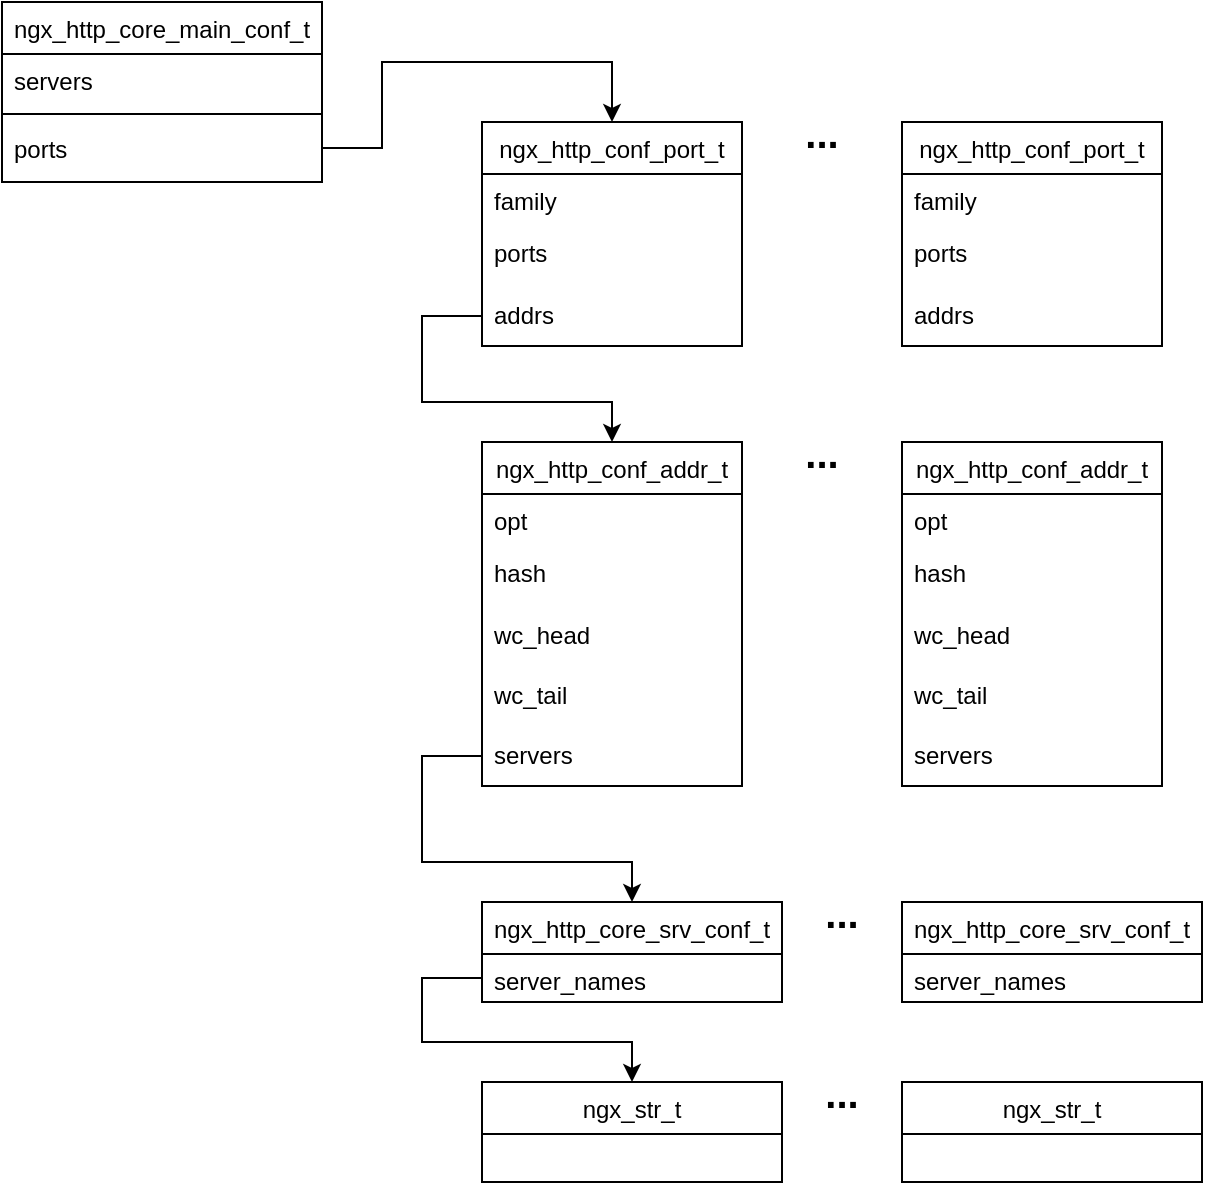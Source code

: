 <mxfile version="22.0.4" type="github" pages="3">
  <diagram id="C5RBs43oDa-KdzZeNtuy" name="Page-1">
    <mxGraphModel dx="1254" dy="692" grid="1" gridSize="10" guides="1" tooltips="1" connect="1" arrows="1" fold="1" page="1" pageScale="1" pageWidth="827" pageHeight="1169" math="0" shadow="0">
      <root>
        <mxCell id="WIyWlLk6GJQsqaUBKTNV-0" />
        <mxCell id="WIyWlLk6GJQsqaUBKTNV-1" parent="WIyWlLk6GJQsqaUBKTNV-0" />
        <mxCell id="zkfFHV4jXpPFQw0GAbJ--0" value="ngx_http_core_srv_conf_t" style="swimlane;fontStyle=0;align=center;verticalAlign=top;childLayout=stackLayout;horizontal=1;startSize=26;horizontalStack=0;resizeParent=1;resizeLast=0;collapsible=1;marginBottom=0;rounded=0;shadow=0;strokeWidth=1;" parent="WIyWlLk6GJQsqaUBKTNV-1" vertex="1">
          <mxGeometry x="320" y="480" width="150" height="50" as="geometry">
            <mxRectangle x="230" y="140" width="160" height="26" as="alternateBounds" />
          </mxGeometry>
        </mxCell>
        <mxCell id="zkfFHV4jXpPFQw0GAbJ--1" value="server_names" style="text;align=left;verticalAlign=top;spacingLeft=4;spacingRight=4;overflow=hidden;rotatable=0;points=[[0,0.5],[1,0.5]];portConstraint=eastwest;" parent="zkfFHV4jXpPFQw0GAbJ--0" vertex="1">
          <mxGeometry y="26" width="150" height="24" as="geometry" />
        </mxCell>
        <mxCell id="zkfFHV4jXpPFQw0GAbJ--17" value="ngx_http_core_main_conf_t" style="swimlane;fontStyle=0;align=center;verticalAlign=top;childLayout=stackLayout;horizontal=1;startSize=26;horizontalStack=0;resizeParent=1;resizeLast=0;collapsible=1;marginBottom=0;rounded=0;shadow=0;strokeWidth=1;" parent="WIyWlLk6GJQsqaUBKTNV-1" vertex="1">
          <mxGeometry x="80" y="30" width="160" height="90" as="geometry">
            <mxRectangle x="550" y="140" width="160" height="26" as="alternateBounds" />
          </mxGeometry>
        </mxCell>
        <mxCell id="zkfFHV4jXpPFQw0GAbJ--18" value="servers" style="text;align=left;verticalAlign=top;spacingLeft=4;spacingRight=4;overflow=hidden;rotatable=0;points=[[0,0.5],[1,0.5]];portConstraint=eastwest;" parent="zkfFHV4jXpPFQw0GAbJ--17" vertex="1">
          <mxGeometry y="26" width="160" height="26" as="geometry" />
        </mxCell>
        <mxCell id="zkfFHV4jXpPFQw0GAbJ--23" value="" style="line;html=1;strokeWidth=1;align=left;verticalAlign=middle;spacingTop=-1;spacingLeft=3;spacingRight=3;rotatable=0;labelPosition=right;points=[];portConstraint=eastwest;" parent="zkfFHV4jXpPFQw0GAbJ--17" vertex="1">
          <mxGeometry y="52" width="160" height="8" as="geometry" />
        </mxCell>
        <mxCell id="zkfFHV4jXpPFQw0GAbJ--19" value="ports" style="text;align=left;verticalAlign=top;spacingLeft=4;spacingRight=4;overflow=hidden;rotatable=0;points=[[0,0.5],[1,0.5]];portConstraint=eastwest;rounded=0;shadow=0;html=0;" parent="zkfFHV4jXpPFQw0GAbJ--17" vertex="1">
          <mxGeometry y="60" width="160" height="26" as="geometry" />
        </mxCell>
        <mxCell id="Z3vMYPKbmkTiJjoHQSl4-8" value="ngx_http_conf_port_t" style="swimlane;fontStyle=0;align=center;verticalAlign=top;childLayout=stackLayout;horizontal=1;startSize=26;horizontalStack=0;resizeParent=1;resizeLast=0;collapsible=1;marginBottom=0;rounded=0;shadow=0;strokeWidth=1;" vertex="1" parent="WIyWlLk6GJQsqaUBKTNV-1">
          <mxGeometry x="320" y="90" width="130" height="112" as="geometry">
            <mxRectangle x="320" y="90" width="160" height="26" as="alternateBounds" />
          </mxGeometry>
        </mxCell>
        <mxCell id="Z3vMYPKbmkTiJjoHQSl4-9" value="family" style="text;align=left;verticalAlign=top;spacingLeft=4;spacingRight=4;overflow=hidden;rotatable=0;points=[[0,0.5],[1,0.5]];portConstraint=eastwest;" vertex="1" parent="Z3vMYPKbmkTiJjoHQSl4-8">
          <mxGeometry y="26" width="130" height="26" as="geometry" />
        </mxCell>
        <mxCell id="Z3vMYPKbmkTiJjoHQSl4-11" value="ports" style="text;align=left;verticalAlign=top;spacingLeft=4;spacingRight=4;overflow=hidden;rotatable=0;points=[[0,0.5],[1,0.5]];portConstraint=eastwest;rounded=0;shadow=0;html=0;" vertex="1" parent="Z3vMYPKbmkTiJjoHQSl4-8">
          <mxGeometry y="52" width="130" height="30" as="geometry" />
        </mxCell>
        <mxCell id="Z3vMYPKbmkTiJjoHQSl4-12" value="addrs" style="text;strokeColor=none;fillColor=none;align=left;verticalAlign=middle;spacingLeft=4;spacingRight=4;overflow=hidden;points=[[0,0.5],[1,0.5]];portConstraint=eastwest;rotatable=0;whiteSpace=wrap;html=1;" vertex="1" parent="Z3vMYPKbmkTiJjoHQSl4-8">
          <mxGeometry y="82" width="130" height="30" as="geometry" />
        </mxCell>
        <mxCell id="Z3vMYPKbmkTiJjoHQSl4-14" value="ngx_http_conf_addr_t" style="swimlane;fontStyle=0;align=center;verticalAlign=top;childLayout=stackLayout;horizontal=1;startSize=26;horizontalStack=0;resizeParent=1;resizeLast=0;collapsible=1;marginBottom=0;rounded=0;shadow=0;strokeWidth=1;" vertex="1" parent="WIyWlLk6GJQsqaUBKTNV-1">
          <mxGeometry x="320" y="250" width="130" height="172" as="geometry">
            <mxRectangle x="550" y="140" width="160" height="26" as="alternateBounds" />
          </mxGeometry>
        </mxCell>
        <mxCell id="Z3vMYPKbmkTiJjoHQSl4-15" value="opt" style="text;align=left;verticalAlign=top;spacingLeft=4;spacingRight=4;overflow=hidden;rotatable=0;points=[[0,0.5],[1,0.5]];portConstraint=eastwest;" vertex="1" parent="Z3vMYPKbmkTiJjoHQSl4-14">
          <mxGeometry y="26" width="130" height="26" as="geometry" />
        </mxCell>
        <mxCell id="Z3vMYPKbmkTiJjoHQSl4-16" value="hash" style="text;align=left;verticalAlign=top;spacingLeft=4;spacingRight=4;overflow=hidden;rotatable=0;points=[[0,0.5],[1,0.5]];portConstraint=eastwest;rounded=0;shadow=0;html=0;" vertex="1" parent="Z3vMYPKbmkTiJjoHQSl4-14">
          <mxGeometry y="52" width="130" height="30" as="geometry" />
        </mxCell>
        <mxCell id="Z3vMYPKbmkTiJjoHQSl4-17" value="wc_head" style="text;strokeColor=none;fillColor=none;align=left;verticalAlign=middle;spacingLeft=4;spacingRight=4;overflow=hidden;points=[[0,0.5],[1,0.5]];portConstraint=eastwest;rotatable=0;whiteSpace=wrap;html=1;" vertex="1" parent="Z3vMYPKbmkTiJjoHQSl4-14">
          <mxGeometry y="82" width="130" height="30" as="geometry" />
        </mxCell>
        <mxCell id="Z3vMYPKbmkTiJjoHQSl4-19" value="wc_tail" style="text;strokeColor=none;fillColor=none;align=left;verticalAlign=middle;spacingLeft=4;spacingRight=4;overflow=hidden;points=[[0,0.5],[1,0.5]];portConstraint=eastwest;rotatable=0;whiteSpace=wrap;html=1;" vertex="1" parent="Z3vMYPKbmkTiJjoHQSl4-14">
          <mxGeometry y="112" width="130" height="30" as="geometry" />
        </mxCell>
        <mxCell id="Z3vMYPKbmkTiJjoHQSl4-18" value="servers" style="text;strokeColor=none;fillColor=none;align=left;verticalAlign=middle;spacingLeft=4;spacingRight=4;overflow=hidden;points=[[0,0.5],[1,0.5]];portConstraint=eastwest;rotatable=0;whiteSpace=wrap;html=1;" vertex="1" parent="Z3vMYPKbmkTiJjoHQSl4-14">
          <mxGeometry y="142" width="130" height="30" as="geometry" />
        </mxCell>
        <mxCell id="cS5sX1_EjtA18y3qUe5o-2" value="ngx_http_conf_port_t" style="swimlane;fontStyle=0;align=center;verticalAlign=top;childLayout=stackLayout;horizontal=1;startSize=26;horizontalStack=0;resizeParent=1;resizeLast=0;collapsible=1;marginBottom=0;rounded=0;shadow=0;strokeWidth=1;" vertex="1" parent="WIyWlLk6GJQsqaUBKTNV-1">
          <mxGeometry x="530" y="90" width="130" height="112" as="geometry">
            <mxRectangle x="550" y="140" width="160" height="26" as="alternateBounds" />
          </mxGeometry>
        </mxCell>
        <mxCell id="cS5sX1_EjtA18y3qUe5o-3" value="family" style="text;align=left;verticalAlign=top;spacingLeft=4;spacingRight=4;overflow=hidden;rotatable=0;points=[[0,0.5],[1,0.5]];portConstraint=eastwest;" vertex="1" parent="cS5sX1_EjtA18y3qUe5o-2">
          <mxGeometry y="26" width="130" height="26" as="geometry" />
        </mxCell>
        <mxCell id="cS5sX1_EjtA18y3qUe5o-4" value="ports" style="text;align=left;verticalAlign=top;spacingLeft=4;spacingRight=4;overflow=hidden;rotatable=0;points=[[0,0.5],[1,0.5]];portConstraint=eastwest;rounded=0;shadow=0;html=0;" vertex="1" parent="cS5sX1_EjtA18y3qUe5o-2">
          <mxGeometry y="52" width="130" height="30" as="geometry" />
        </mxCell>
        <mxCell id="cS5sX1_EjtA18y3qUe5o-5" value="addrs" style="text;strokeColor=none;fillColor=none;align=left;verticalAlign=middle;spacingLeft=4;spacingRight=4;overflow=hidden;points=[[0,0.5],[1,0.5]];portConstraint=eastwest;rotatable=0;whiteSpace=wrap;html=1;" vertex="1" parent="cS5sX1_EjtA18y3qUe5o-2">
          <mxGeometry y="82" width="130" height="30" as="geometry" />
        </mxCell>
        <mxCell id="cS5sX1_EjtA18y3qUe5o-6" value="&lt;font style=&quot;font-size: 20px;&quot;&gt;&lt;b&gt;...&lt;/b&gt;&lt;/font&gt;" style="text;html=1;strokeColor=none;fillColor=none;align=center;verticalAlign=middle;whiteSpace=wrap;rounded=0;" vertex="1" parent="WIyWlLk6GJQsqaUBKTNV-1">
          <mxGeometry x="460" y="80" width="60" height="30" as="geometry" />
        </mxCell>
        <mxCell id="cS5sX1_EjtA18y3qUe5o-7" value="" style="endArrow=classic;html=1;rounded=0;exitX=1;exitY=0.5;exitDx=0;exitDy=0;entryX=0.5;entryY=0;entryDx=0;entryDy=0;" edge="1" parent="WIyWlLk6GJQsqaUBKTNV-1" source="zkfFHV4jXpPFQw0GAbJ--19" target="Z3vMYPKbmkTiJjoHQSl4-8">
          <mxGeometry width="50" height="50" relative="1" as="geometry">
            <mxPoint x="400" y="350" as="sourcePoint" />
            <mxPoint x="450" y="300" as="targetPoint" />
            <Array as="points">
              <mxPoint x="270" y="103" />
              <mxPoint x="270" y="60" />
              <mxPoint x="385" y="60" />
            </Array>
          </mxGeometry>
        </mxCell>
        <mxCell id="cS5sX1_EjtA18y3qUe5o-8" value="" style="endArrow=classic;html=1;rounded=0;exitX=0;exitY=0.5;exitDx=0;exitDy=0;entryX=0.5;entryY=0;entryDx=0;entryDy=0;" edge="1" parent="WIyWlLk6GJQsqaUBKTNV-1" source="Z3vMYPKbmkTiJjoHQSl4-12" target="Z3vMYPKbmkTiJjoHQSl4-14">
          <mxGeometry width="50" height="50" relative="1" as="geometry">
            <mxPoint x="240" y="280" as="sourcePoint" />
            <mxPoint x="290" y="230" as="targetPoint" />
            <Array as="points">
              <mxPoint x="290" y="187" />
              <mxPoint x="290" y="230" />
              <mxPoint x="385" y="230" />
            </Array>
          </mxGeometry>
        </mxCell>
        <mxCell id="cS5sX1_EjtA18y3qUe5o-9" value="ngx_http_conf_addr_t" style="swimlane;fontStyle=0;align=center;verticalAlign=top;childLayout=stackLayout;horizontal=1;startSize=26;horizontalStack=0;resizeParent=1;resizeLast=0;collapsible=1;marginBottom=0;rounded=0;shadow=0;strokeWidth=1;" vertex="1" parent="WIyWlLk6GJQsqaUBKTNV-1">
          <mxGeometry x="530" y="250" width="130" height="172" as="geometry">
            <mxRectangle x="550" y="140" width="160" height="26" as="alternateBounds" />
          </mxGeometry>
        </mxCell>
        <mxCell id="cS5sX1_EjtA18y3qUe5o-10" value="opt" style="text;align=left;verticalAlign=top;spacingLeft=4;spacingRight=4;overflow=hidden;rotatable=0;points=[[0,0.5],[1,0.5]];portConstraint=eastwest;" vertex="1" parent="cS5sX1_EjtA18y3qUe5o-9">
          <mxGeometry y="26" width="130" height="26" as="geometry" />
        </mxCell>
        <mxCell id="cS5sX1_EjtA18y3qUe5o-11" value="hash" style="text;align=left;verticalAlign=top;spacingLeft=4;spacingRight=4;overflow=hidden;rotatable=0;points=[[0,0.5],[1,0.5]];portConstraint=eastwest;rounded=0;shadow=0;html=0;" vertex="1" parent="cS5sX1_EjtA18y3qUe5o-9">
          <mxGeometry y="52" width="130" height="30" as="geometry" />
        </mxCell>
        <mxCell id="cS5sX1_EjtA18y3qUe5o-12" value="wc_head" style="text;strokeColor=none;fillColor=none;align=left;verticalAlign=middle;spacingLeft=4;spacingRight=4;overflow=hidden;points=[[0,0.5],[1,0.5]];portConstraint=eastwest;rotatable=0;whiteSpace=wrap;html=1;" vertex="1" parent="cS5sX1_EjtA18y3qUe5o-9">
          <mxGeometry y="82" width="130" height="30" as="geometry" />
        </mxCell>
        <mxCell id="cS5sX1_EjtA18y3qUe5o-13" value="wc_tail" style="text;strokeColor=none;fillColor=none;align=left;verticalAlign=middle;spacingLeft=4;spacingRight=4;overflow=hidden;points=[[0,0.5],[1,0.5]];portConstraint=eastwest;rotatable=0;whiteSpace=wrap;html=1;" vertex="1" parent="cS5sX1_EjtA18y3qUe5o-9">
          <mxGeometry y="112" width="130" height="30" as="geometry" />
        </mxCell>
        <mxCell id="cS5sX1_EjtA18y3qUe5o-15" value="servers" style="text;strokeColor=none;fillColor=none;align=left;verticalAlign=middle;spacingLeft=4;spacingRight=4;overflow=hidden;points=[[0,0.5],[1,0.5]];portConstraint=eastwest;rotatable=0;whiteSpace=wrap;html=1;" vertex="1" parent="cS5sX1_EjtA18y3qUe5o-9">
          <mxGeometry y="142" width="130" height="30" as="geometry" />
        </mxCell>
        <mxCell id="cS5sX1_EjtA18y3qUe5o-16" value="&lt;font style=&quot;font-size: 20px;&quot;&gt;&lt;b&gt;...&lt;/b&gt;&lt;/font&gt;" style="text;html=1;strokeColor=none;fillColor=none;align=center;verticalAlign=middle;whiteSpace=wrap;rounded=0;" vertex="1" parent="WIyWlLk6GJQsqaUBKTNV-1">
          <mxGeometry x="460" y="240" width="60" height="30" as="geometry" />
        </mxCell>
        <mxCell id="cS5sX1_EjtA18y3qUe5o-24" value="ngx_http_core_srv_conf_t" style="swimlane;fontStyle=0;align=center;verticalAlign=top;childLayout=stackLayout;horizontal=1;startSize=26;horizontalStack=0;resizeParent=1;resizeLast=0;collapsible=1;marginBottom=0;rounded=0;shadow=0;strokeWidth=1;" vertex="1" parent="WIyWlLk6GJQsqaUBKTNV-1">
          <mxGeometry x="530" y="480" width="150" height="50" as="geometry">
            <mxRectangle x="230" y="140" width="160" height="26" as="alternateBounds" />
          </mxGeometry>
        </mxCell>
        <mxCell id="cS5sX1_EjtA18y3qUe5o-25" value="server_names" style="text;align=left;verticalAlign=top;spacingLeft=4;spacingRight=4;overflow=hidden;rotatable=0;points=[[0,0.5],[1,0.5]];portConstraint=eastwest;" vertex="1" parent="cS5sX1_EjtA18y3qUe5o-24">
          <mxGeometry y="26" width="150" height="24" as="geometry" />
        </mxCell>
        <mxCell id="cS5sX1_EjtA18y3qUe5o-26" value="" style="endArrow=classic;html=1;rounded=0;exitX=0;exitY=0.5;exitDx=0;exitDy=0;entryX=0.5;entryY=0;entryDx=0;entryDy=0;" edge="1" parent="WIyWlLk6GJQsqaUBKTNV-1" source="Z3vMYPKbmkTiJjoHQSl4-18" target="zkfFHV4jXpPFQw0GAbJ--0">
          <mxGeometry width="50" height="50" relative="1" as="geometry">
            <mxPoint x="220" y="520" as="sourcePoint" />
            <mxPoint x="270" y="470" as="targetPoint" />
            <Array as="points">
              <mxPoint x="290" y="407" />
              <mxPoint x="290" y="460" />
              <mxPoint x="395" y="460" />
            </Array>
          </mxGeometry>
        </mxCell>
        <mxCell id="cS5sX1_EjtA18y3qUe5o-27" value="&lt;font style=&quot;font-size: 20px;&quot;&gt;&lt;b&gt;...&lt;/b&gt;&lt;/font&gt;" style="text;html=1;strokeColor=none;fillColor=none;align=center;verticalAlign=middle;whiteSpace=wrap;rounded=0;" vertex="1" parent="WIyWlLk6GJQsqaUBKTNV-1">
          <mxGeometry x="470" y="470" width="60" height="30" as="geometry" />
        </mxCell>
        <mxCell id="cS5sX1_EjtA18y3qUe5o-30" value="ngx_str_t" style="swimlane;fontStyle=0;align=center;verticalAlign=top;childLayout=stackLayout;horizontal=1;startSize=26;horizontalStack=0;resizeParent=1;resizeLast=0;collapsible=1;marginBottom=0;rounded=0;shadow=0;strokeWidth=1;" vertex="1" parent="WIyWlLk6GJQsqaUBKTNV-1">
          <mxGeometry x="320" y="570" width="150" height="50" as="geometry">
            <mxRectangle x="230" y="140" width="160" height="26" as="alternateBounds" />
          </mxGeometry>
        </mxCell>
        <mxCell id="cS5sX1_EjtA18y3qUe5o-33" value="ngx_str_t" style="swimlane;fontStyle=0;align=center;verticalAlign=top;childLayout=stackLayout;horizontal=1;startSize=26;horizontalStack=0;resizeParent=1;resizeLast=0;collapsible=1;marginBottom=0;rounded=0;shadow=0;strokeWidth=1;" vertex="1" parent="WIyWlLk6GJQsqaUBKTNV-1">
          <mxGeometry x="530" y="570" width="150" height="50" as="geometry">
            <mxRectangle x="230" y="140" width="160" height="26" as="alternateBounds" />
          </mxGeometry>
        </mxCell>
        <mxCell id="cS5sX1_EjtA18y3qUe5o-35" value="&lt;font style=&quot;font-size: 20px;&quot;&gt;&lt;b&gt;...&lt;/b&gt;&lt;/font&gt;" style="text;html=1;strokeColor=none;fillColor=none;align=center;verticalAlign=middle;whiteSpace=wrap;rounded=0;" vertex="1" parent="WIyWlLk6GJQsqaUBKTNV-1">
          <mxGeometry x="470" y="560" width="60" height="30" as="geometry" />
        </mxCell>
        <mxCell id="cS5sX1_EjtA18y3qUe5o-36" value="" style="endArrow=classic;html=1;rounded=0;exitX=0;exitY=0.5;exitDx=0;exitDy=0;entryX=0.5;entryY=0;entryDx=0;entryDy=0;" edge="1" parent="WIyWlLk6GJQsqaUBKTNV-1" source="zkfFHV4jXpPFQw0GAbJ--1" target="cS5sX1_EjtA18y3qUe5o-30">
          <mxGeometry width="50" height="50" relative="1" as="geometry">
            <mxPoint x="200" y="610" as="sourcePoint" />
            <mxPoint x="250" y="560" as="targetPoint" />
            <Array as="points">
              <mxPoint x="290" y="518" />
              <mxPoint x="290" y="550" />
              <mxPoint x="395" y="550" />
            </Array>
          </mxGeometry>
        </mxCell>
      </root>
    </mxGraphModel>
  </diagram>
  <diagram id="h-oIr-xNmTmnTwOmIsAW" name="第 2 页">
    <mxGraphModel dx="1254" dy="692" grid="1" gridSize="10" guides="1" tooltips="1" connect="1" arrows="1" fold="1" page="1" pageScale="1" pageWidth="827" pageHeight="1169" math="0" shadow="0">
      <root>
        <mxCell id="0" />
        <mxCell id="1" parent="0" />
        <mxCell id="g_E8ZnxNnreZyFw2Rmwf-1" value="key: server name" style="swimlane;fontStyle=0;align=center;verticalAlign=top;childLayout=stackLayout;horizontal=1;startSize=26;horizontalStack=0;resizeParent=1;resizeLast=0;collapsible=1;marginBottom=0;rounded=0;shadow=0;strokeWidth=1;" vertex="1" parent="1">
          <mxGeometry x="319" y="587" width="190" height="50" as="geometry">
            <mxRectangle x="230" y="140" width="160" height="26" as="alternateBounds" />
          </mxGeometry>
        </mxCell>
        <mxCell id="g_E8ZnxNnreZyFw2Rmwf-2" value="value: ngx_http_core_srv_conf_t" style="text;align=left;verticalAlign=top;spacingLeft=4;spacingRight=4;overflow=hidden;rotatable=0;points=[[0,0.5],[1,0.5]];portConstraint=eastwest;" vertex="1" parent="g_E8ZnxNnreZyFw2Rmwf-1">
          <mxGeometry y="26" width="190" height="24" as="geometry" />
        </mxCell>
        <mxCell id="g_E8ZnxNnreZyFw2Rmwf-3" value="ngx_http_core_main_conf_t" style="swimlane;fontStyle=0;align=center;verticalAlign=top;childLayout=stackLayout;horizontal=1;startSize=26;horizontalStack=0;resizeParent=1;resizeLast=0;collapsible=1;marginBottom=0;rounded=0;shadow=0;strokeWidth=1;" vertex="1" parent="1">
          <mxGeometry x="80" y="30" width="160" height="90" as="geometry">
            <mxRectangle x="550" y="140" width="160" height="26" as="alternateBounds" />
          </mxGeometry>
        </mxCell>
        <mxCell id="g_E8ZnxNnreZyFw2Rmwf-4" value="servers" style="text;align=left;verticalAlign=top;spacingLeft=4;spacingRight=4;overflow=hidden;rotatable=0;points=[[0,0.5],[1,0.5]];portConstraint=eastwest;" vertex="1" parent="g_E8ZnxNnreZyFw2Rmwf-3">
          <mxGeometry y="26" width="160" height="26" as="geometry" />
        </mxCell>
        <mxCell id="g_E8ZnxNnreZyFw2Rmwf-5" value="" style="line;html=1;strokeWidth=1;align=left;verticalAlign=middle;spacingTop=-1;spacingLeft=3;spacingRight=3;rotatable=0;labelPosition=right;points=[];portConstraint=eastwest;" vertex="1" parent="g_E8ZnxNnreZyFw2Rmwf-3">
          <mxGeometry y="52" width="160" height="8" as="geometry" />
        </mxCell>
        <mxCell id="g_E8ZnxNnreZyFw2Rmwf-6" value="ports" style="text;align=left;verticalAlign=top;spacingLeft=4;spacingRight=4;overflow=hidden;rotatable=0;points=[[0,0.5],[1,0.5]];portConstraint=eastwest;rounded=0;shadow=0;html=0;" vertex="1" parent="g_E8ZnxNnreZyFw2Rmwf-3">
          <mxGeometry y="60" width="160" height="26" as="geometry" />
        </mxCell>
        <mxCell id="g_E8ZnxNnreZyFw2Rmwf-7" value="ngx_http_conf_port_t" style="swimlane;fontStyle=0;align=center;verticalAlign=top;childLayout=stackLayout;horizontal=1;startSize=26;horizontalStack=0;resizeParent=1;resizeLast=0;collapsible=1;marginBottom=0;rounded=0;shadow=0;strokeWidth=1;" vertex="1" parent="1">
          <mxGeometry x="320" y="90" width="130" height="112" as="geometry">
            <mxRectangle x="320" y="90" width="160" height="26" as="alternateBounds" />
          </mxGeometry>
        </mxCell>
        <mxCell id="g_E8ZnxNnreZyFw2Rmwf-8" value="family" style="text;align=left;verticalAlign=top;spacingLeft=4;spacingRight=4;overflow=hidden;rotatable=0;points=[[0,0.5],[1,0.5]];portConstraint=eastwest;" vertex="1" parent="g_E8ZnxNnreZyFw2Rmwf-7">
          <mxGeometry y="26" width="130" height="26" as="geometry" />
        </mxCell>
        <mxCell id="g_E8ZnxNnreZyFw2Rmwf-9" value="ports" style="text;align=left;verticalAlign=top;spacingLeft=4;spacingRight=4;overflow=hidden;rotatable=0;points=[[0,0.5],[1,0.5]];portConstraint=eastwest;rounded=0;shadow=0;html=0;" vertex="1" parent="g_E8ZnxNnreZyFw2Rmwf-7">
          <mxGeometry y="52" width="130" height="30" as="geometry" />
        </mxCell>
        <mxCell id="g_E8ZnxNnreZyFw2Rmwf-10" value="addrs" style="text;strokeColor=none;fillColor=none;align=left;verticalAlign=middle;spacingLeft=4;spacingRight=4;overflow=hidden;points=[[0,0.5],[1,0.5]];portConstraint=eastwest;rotatable=0;whiteSpace=wrap;html=1;" vertex="1" parent="g_E8ZnxNnreZyFw2Rmwf-7">
          <mxGeometry y="82" width="130" height="30" as="geometry" />
        </mxCell>
        <mxCell id="g_E8ZnxNnreZyFw2Rmwf-11" value="ngx_http_conf_addr_t" style="swimlane;fontStyle=0;align=center;verticalAlign=top;childLayout=stackLayout;horizontal=1;startSize=26;horizontalStack=0;resizeParent=1;resizeLast=0;collapsible=1;marginBottom=0;rounded=0;shadow=0;strokeWidth=1;" vertex="1" parent="1">
          <mxGeometry x="320" y="250" width="160" height="142" as="geometry">
            <mxRectangle x="550" y="140" width="160" height="26" as="alternateBounds" />
          </mxGeometry>
        </mxCell>
        <mxCell id="g_E8ZnxNnreZyFw2Rmwf-12" value="opt" style="text;align=left;verticalAlign=top;spacingLeft=4;spacingRight=4;overflow=hidden;rotatable=0;points=[[0,0.5],[1,0.5]];portConstraint=eastwest;" vertex="1" parent="g_E8ZnxNnreZyFw2Rmwf-11">
          <mxGeometry y="26" width="160" height="26" as="geometry" />
        </mxCell>
        <mxCell id="g_E8ZnxNnreZyFw2Rmwf-13" value="hash       精确匹配哈希表" style="text;align=left;verticalAlign=top;spacingLeft=4;spacingRight=4;overflow=hidden;rotatable=0;points=[[0,0.5],[1,0.5]];portConstraint=eastwest;rounded=0;shadow=0;html=0;" vertex="1" parent="g_E8ZnxNnreZyFw2Rmwf-11">
          <mxGeometry y="52" width="160" height="30" as="geometry" />
        </mxCell>
        <mxCell id="g_E8ZnxNnreZyFw2Rmwf-14" value="wc_head 前置通配符哈希表" style="text;strokeColor=none;fillColor=none;align=left;verticalAlign=middle;spacingLeft=4;spacingRight=4;overflow=hidden;points=[[0,0.5],[1,0.5]];portConstraint=eastwest;rotatable=0;whiteSpace=wrap;html=1;" vertex="1" parent="g_E8ZnxNnreZyFw2Rmwf-11">
          <mxGeometry y="82" width="160" height="30" as="geometry" />
        </mxCell>
        <mxCell id="g_E8ZnxNnreZyFw2Rmwf-15" value="wc_tail&amp;nbsp; &amp;nbsp; 后置通配符哈希表" style="text;strokeColor=none;fillColor=none;align=left;verticalAlign=middle;spacingLeft=4;spacingRight=4;overflow=hidden;points=[[0,0.5],[1,0.5]];portConstraint=eastwest;rotatable=0;whiteSpace=wrap;html=1;" vertex="1" parent="g_E8ZnxNnreZyFw2Rmwf-11">
          <mxGeometry y="112" width="160" height="30" as="geometry" />
        </mxCell>
        <mxCell id="g_E8ZnxNnreZyFw2Rmwf-17" value="ngx_http_conf_port_t" style="swimlane;fontStyle=0;align=center;verticalAlign=top;childLayout=stackLayout;horizontal=1;startSize=26;horizontalStack=0;resizeParent=1;resizeLast=0;collapsible=1;marginBottom=0;rounded=0;shadow=0;strokeWidth=1;" vertex="1" parent="1">
          <mxGeometry x="530" y="90" width="130" height="112" as="geometry">
            <mxRectangle x="550" y="140" width="160" height="26" as="alternateBounds" />
          </mxGeometry>
        </mxCell>
        <mxCell id="g_E8ZnxNnreZyFw2Rmwf-18" value="family" style="text;align=left;verticalAlign=top;spacingLeft=4;spacingRight=4;overflow=hidden;rotatable=0;points=[[0,0.5],[1,0.5]];portConstraint=eastwest;" vertex="1" parent="g_E8ZnxNnreZyFw2Rmwf-17">
          <mxGeometry y="26" width="130" height="26" as="geometry" />
        </mxCell>
        <mxCell id="g_E8ZnxNnreZyFw2Rmwf-19" value="ports" style="text;align=left;verticalAlign=top;spacingLeft=4;spacingRight=4;overflow=hidden;rotatable=0;points=[[0,0.5],[1,0.5]];portConstraint=eastwest;rounded=0;shadow=0;html=0;" vertex="1" parent="g_E8ZnxNnreZyFw2Rmwf-17">
          <mxGeometry y="52" width="130" height="30" as="geometry" />
        </mxCell>
        <mxCell id="g_E8ZnxNnreZyFw2Rmwf-20" value="addrs" style="text;strokeColor=none;fillColor=none;align=left;verticalAlign=middle;spacingLeft=4;spacingRight=4;overflow=hidden;points=[[0,0.5],[1,0.5]];portConstraint=eastwest;rotatable=0;whiteSpace=wrap;html=1;" vertex="1" parent="g_E8ZnxNnreZyFw2Rmwf-17">
          <mxGeometry y="82" width="130" height="30" as="geometry" />
        </mxCell>
        <mxCell id="g_E8ZnxNnreZyFw2Rmwf-21" value="&lt;font style=&quot;font-size: 20px;&quot;&gt;&lt;b&gt;...&lt;/b&gt;&lt;/font&gt;" style="text;html=1;strokeColor=none;fillColor=none;align=center;verticalAlign=middle;whiteSpace=wrap;rounded=0;" vertex="1" parent="1">
          <mxGeometry x="460" y="80" width="60" height="30" as="geometry" />
        </mxCell>
        <mxCell id="g_E8ZnxNnreZyFw2Rmwf-22" value="" style="endArrow=classic;html=1;rounded=0;exitX=1;exitY=0.5;exitDx=0;exitDy=0;entryX=0.5;entryY=0;entryDx=0;entryDy=0;" edge="1" parent="1" source="g_E8ZnxNnreZyFw2Rmwf-6" target="g_E8ZnxNnreZyFw2Rmwf-7">
          <mxGeometry width="50" height="50" relative="1" as="geometry">
            <mxPoint x="400" y="350" as="sourcePoint" />
            <mxPoint x="450" y="300" as="targetPoint" />
            <Array as="points">
              <mxPoint x="270" y="103" />
              <mxPoint x="270" y="60" />
              <mxPoint x="385" y="60" />
            </Array>
          </mxGeometry>
        </mxCell>
        <mxCell id="g_E8ZnxNnreZyFw2Rmwf-23" value="" style="endArrow=classic;html=1;rounded=0;exitX=0;exitY=0.5;exitDx=0;exitDy=0;entryX=0.5;entryY=0;entryDx=0;entryDy=0;" edge="1" parent="1" source="g_E8ZnxNnreZyFw2Rmwf-10" target="g_E8ZnxNnreZyFw2Rmwf-11">
          <mxGeometry width="50" height="50" relative="1" as="geometry">
            <mxPoint x="240" y="280" as="sourcePoint" />
            <mxPoint x="290" y="230" as="targetPoint" />
            <Array as="points">
              <mxPoint x="290" y="187" />
              <mxPoint x="290" y="230" />
              <mxPoint x="400" y="230" />
            </Array>
          </mxGeometry>
        </mxCell>
        <mxCell id="g_E8ZnxNnreZyFw2Rmwf-30" value="&lt;font style=&quot;font-size: 20px;&quot;&gt;&lt;b&gt;...&lt;/b&gt;&lt;/font&gt;" style="text;html=1;strokeColor=none;fillColor=none;align=center;verticalAlign=middle;whiteSpace=wrap;rounded=0;" vertex="1" parent="1">
          <mxGeometry x="480" y="240" width="60" height="30" as="geometry" />
        </mxCell>
        <mxCell id="g_E8ZnxNnreZyFw2Rmwf-33" value="" style="endArrow=classic;html=1;rounded=0;exitX=0;exitY=0.5;exitDx=0;exitDy=0;entryX=0.5;entryY=0;entryDx=0;entryDy=0;" edge="1" parent="1" source="g_E8ZnxNnreZyFw2Rmwf-13" target="g_E8ZnxNnreZyFw2Rmwf-1">
          <mxGeometry width="50" height="50" relative="1" as="geometry">
            <mxPoint x="320" y="407" as="sourcePoint" />
            <mxPoint x="270" y="470" as="targetPoint" />
            <Array as="points">
              <mxPoint x="260" y="317" />
              <mxPoint x="260" y="410" />
              <mxPoint x="260" y="570" />
              <mxPoint x="340" y="570" />
              <mxPoint x="414" y="570" />
            </Array>
          </mxGeometry>
        </mxCell>
        <mxCell id="g_E8ZnxNnreZyFw2Rmwf-34" value="&lt;font style=&quot;font-size: 20px;&quot;&gt;&lt;b&gt;...&lt;/b&gt;&lt;/font&gt;" style="text;html=1;strokeColor=none;fillColor=none;align=center;verticalAlign=middle;whiteSpace=wrap;rounded=0;" vertex="1" parent="1">
          <mxGeometry x="510" y="582" width="60" height="30" as="geometry" />
        </mxCell>
        <mxCell id="g_E8ZnxNnreZyFw2Rmwf-39" value="key: server name" style="swimlane;fontStyle=0;align=center;verticalAlign=top;childLayout=stackLayout;horizontal=1;startSize=26;horizontalStack=0;resizeParent=1;resizeLast=0;collapsible=1;marginBottom=0;rounded=0;shadow=0;strokeWidth=1;" vertex="1" parent="1">
          <mxGeometry x="570" y="587" width="190" height="50" as="geometry">
            <mxRectangle x="230" y="140" width="160" height="26" as="alternateBounds" />
          </mxGeometry>
        </mxCell>
        <mxCell id="g_E8ZnxNnreZyFw2Rmwf-40" value="value: ngx_http_core_srv_conf_t" style="text;align=left;verticalAlign=top;spacingLeft=4;spacingRight=4;overflow=hidden;rotatable=0;points=[[0,0.5],[1,0.5]];portConstraint=eastwest;" vertex="1" parent="g_E8ZnxNnreZyFw2Rmwf-39">
          <mxGeometry y="26" width="190" height="24" as="geometry" />
        </mxCell>
        <mxCell id="g_E8ZnxNnreZyFw2Rmwf-41" value="ngx_http_conf_addr_t" style="swimlane;fontStyle=0;align=center;verticalAlign=top;childLayout=stackLayout;horizontal=1;startSize=26;horizontalStack=0;resizeParent=1;resizeLast=0;collapsible=1;marginBottom=0;rounded=0;shadow=0;strokeWidth=1;" vertex="1" parent="1">
          <mxGeometry x="530" y="250" width="160" height="142" as="geometry">
            <mxRectangle x="550" y="140" width="160" height="26" as="alternateBounds" />
          </mxGeometry>
        </mxCell>
        <mxCell id="g_E8ZnxNnreZyFw2Rmwf-42" value="opt" style="text;align=left;verticalAlign=top;spacingLeft=4;spacingRight=4;overflow=hidden;rotatable=0;points=[[0,0.5],[1,0.5]];portConstraint=eastwest;" vertex="1" parent="g_E8ZnxNnreZyFw2Rmwf-41">
          <mxGeometry y="26" width="160" height="26" as="geometry" />
        </mxCell>
        <mxCell id="g_E8ZnxNnreZyFw2Rmwf-43" value="hash       精确匹配哈希表" style="text;align=left;verticalAlign=top;spacingLeft=4;spacingRight=4;overflow=hidden;rotatable=0;points=[[0,0.5],[1,0.5]];portConstraint=eastwest;rounded=0;shadow=0;html=0;" vertex="1" parent="g_E8ZnxNnreZyFw2Rmwf-41">
          <mxGeometry y="52" width="160" height="30" as="geometry" />
        </mxCell>
        <mxCell id="g_E8ZnxNnreZyFw2Rmwf-44" value="wc_head 前置通配符哈希表" style="text;strokeColor=none;fillColor=none;align=left;verticalAlign=middle;spacingLeft=4;spacingRight=4;overflow=hidden;points=[[0,0.5],[1,0.5]];portConstraint=eastwest;rotatable=0;whiteSpace=wrap;html=1;" vertex="1" parent="g_E8ZnxNnreZyFw2Rmwf-41">
          <mxGeometry y="82" width="160" height="30" as="geometry" />
        </mxCell>
        <mxCell id="g_E8ZnxNnreZyFw2Rmwf-45" value="wc_tail&amp;nbsp; &amp;nbsp; 后置通配符哈希表" style="text;strokeColor=none;fillColor=none;align=left;verticalAlign=middle;spacingLeft=4;spacingRight=4;overflow=hidden;points=[[0,0.5],[1,0.5]];portConstraint=eastwest;rotatable=0;whiteSpace=wrap;html=1;" vertex="1" parent="g_E8ZnxNnreZyFw2Rmwf-41">
          <mxGeometry y="112" width="160" height="30" as="geometry" />
        </mxCell>
        <mxCell id="g_E8ZnxNnreZyFw2Rmwf-56" value="key: server name" style="swimlane;fontStyle=0;align=center;verticalAlign=top;childLayout=stackLayout;horizontal=1;startSize=26;horizontalStack=0;resizeParent=1;resizeLast=0;collapsible=1;marginBottom=0;rounded=0;shadow=0;strokeWidth=1;" vertex="1" parent="1">
          <mxGeometry x="319" y="501" width="190" height="50" as="geometry">
            <mxRectangle x="230" y="140" width="160" height="26" as="alternateBounds" />
          </mxGeometry>
        </mxCell>
        <mxCell id="g_E8ZnxNnreZyFw2Rmwf-57" value="value: ngx_http_core_srv_conf_t" style="text;align=left;verticalAlign=top;spacingLeft=4;spacingRight=4;overflow=hidden;rotatable=0;points=[[0,0.5],[1,0.5]];portConstraint=eastwest;" vertex="1" parent="g_E8ZnxNnreZyFw2Rmwf-56">
          <mxGeometry y="26" width="190" height="24" as="geometry" />
        </mxCell>
        <mxCell id="g_E8ZnxNnreZyFw2Rmwf-58" value="&lt;font style=&quot;font-size: 20px;&quot;&gt;&lt;b&gt;...&lt;/b&gt;&lt;/font&gt;" style="text;html=1;strokeColor=none;fillColor=none;align=center;verticalAlign=middle;whiteSpace=wrap;rounded=0;" vertex="1" parent="1">
          <mxGeometry x="510" y="496" width="60" height="30" as="geometry" />
        </mxCell>
        <mxCell id="g_E8ZnxNnreZyFw2Rmwf-59" value="key: server name" style="swimlane;fontStyle=0;align=center;verticalAlign=top;childLayout=stackLayout;horizontal=1;startSize=26;horizontalStack=0;resizeParent=1;resizeLast=0;collapsible=1;marginBottom=0;rounded=0;shadow=0;strokeWidth=1;" vertex="1" parent="1">
          <mxGeometry x="570" y="501" width="190" height="50" as="geometry">
            <mxRectangle x="230" y="140" width="160" height="26" as="alternateBounds" />
          </mxGeometry>
        </mxCell>
        <mxCell id="g_E8ZnxNnreZyFw2Rmwf-60" value="value: ngx_http_core_srv_conf_t" style="text;align=left;verticalAlign=top;spacingLeft=4;spacingRight=4;overflow=hidden;rotatable=0;points=[[0,0.5],[1,0.5]];portConstraint=eastwest;" vertex="1" parent="g_E8ZnxNnreZyFw2Rmwf-59">
          <mxGeometry y="26" width="190" height="24" as="geometry" />
        </mxCell>
        <mxCell id="g_E8ZnxNnreZyFw2Rmwf-61" value="" style="endArrow=classic;html=1;rounded=0;exitX=0;exitY=0.5;exitDx=0;exitDy=0;entryX=0.5;entryY=0;entryDx=0;entryDy=0;" edge="1" parent="1" source="g_E8ZnxNnreZyFw2Rmwf-14" target="g_E8ZnxNnreZyFw2Rmwf-56">
          <mxGeometry width="50" height="50" relative="1" as="geometry">
            <mxPoint x="160" y="490" as="sourcePoint" />
            <mxPoint x="210" y="440" as="targetPoint" />
            <Array as="points">
              <mxPoint x="280" y="347" />
              <mxPoint x="280" y="480" />
              <mxPoint x="414" y="480" />
            </Array>
          </mxGeometry>
        </mxCell>
        <mxCell id="g_E8ZnxNnreZyFw2Rmwf-62" value="key: server name" style="swimlane;fontStyle=0;align=center;verticalAlign=top;childLayout=stackLayout;horizontal=1;startSize=26;horizontalStack=0;resizeParent=1;resizeLast=0;collapsible=1;marginBottom=0;rounded=0;shadow=0;strokeWidth=1;" vertex="1" parent="1">
          <mxGeometry x="317" y="422" width="190" height="50" as="geometry">
            <mxRectangle x="230" y="140" width="160" height="26" as="alternateBounds" />
          </mxGeometry>
        </mxCell>
        <mxCell id="g_E8ZnxNnreZyFw2Rmwf-63" value="value: ngx_http_core_srv_conf_t" style="text;align=left;verticalAlign=top;spacingLeft=4;spacingRight=4;overflow=hidden;rotatable=0;points=[[0,0.5],[1,0.5]];portConstraint=eastwest;" vertex="1" parent="g_E8ZnxNnreZyFw2Rmwf-62">
          <mxGeometry y="26" width="190" height="24" as="geometry" />
        </mxCell>
        <mxCell id="g_E8ZnxNnreZyFw2Rmwf-64" value="&lt;font style=&quot;font-size: 20px;&quot;&gt;&lt;b&gt;...&lt;/b&gt;&lt;/font&gt;" style="text;html=1;strokeColor=none;fillColor=none;align=center;verticalAlign=middle;whiteSpace=wrap;rounded=0;" vertex="1" parent="1">
          <mxGeometry x="508" y="417" width="60" height="30" as="geometry" />
        </mxCell>
        <mxCell id="g_E8ZnxNnreZyFw2Rmwf-65" value="key: server name" style="swimlane;fontStyle=0;align=center;verticalAlign=top;childLayout=stackLayout;horizontal=1;startSize=26;horizontalStack=0;resizeParent=1;resizeLast=0;collapsible=1;marginBottom=0;rounded=0;shadow=0;strokeWidth=1;" vertex="1" parent="1">
          <mxGeometry x="568" y="422" width="190" height="50" as="geometry">
            <mxRectangle x="230" y="140" width="160" height="26" as="alternateBounds" />
          </mxGeometry>
        </mxCell>
        <mxCell id="g_E8ZnxNnreZyFw2Rmwf-66" value="value: ngx_http_core_srv_conf_t" style="text;align=left;verticalAlign=top;spacingLeft=4;spacingRight=4;overflow=hidden;rotatable=0;points=[[0,0.5],[1,0.5]];portConstraint=eastwest;" vertex="1" parent="g_E8ZnxNnreZyFw2Rmwf-65">
          <mxGeometry y="26" width="190" height="24" as="geometry" />
        </mxCell>
        <mxCell id="g_E8ZnxNnreZyFw2Rmwf-67" value="" style="endArrow=classic;html=1;rounded=0;exitX=0;exitY=0.5;exitDx=0;exitDy=0;entryX=0.5;entryY=0;entryDx=0;entryDy=0;" edge="1" parent="1" source="g_E8ZnxNnreZyFw2Rmwf-15" target="g_E8ZnxNnreZyFw2Rmwf-62">
          <mxGeometry width="50" height="50" relative="1" as="geometry">
            <mxPoint x="170" y="430" as="sourcePoint" />
            <mxPoint x="220" y="380" as="targetPoint" />
            <Array as="points">
              <mxPoint x="300" y="377" />
              <mxPoint x="300" y="410" />
              <mxPoint x="360" y="410" />
              <mxPoint x="412" y="410" />
            </Array>
          </mxGeometry>
        </mxCell>
      </root>
    </mxGraphModel>
  </diagram>
  <diagram id="ehvtantKZUNbdp0rnE8J" name="第 3 页">
    <mxGraphModel dx="1254" dy="692" grid="1" gridSize="10" guides="1" tooltips="1" connect="1" arrows="1" fold="1" page="1" pageScale="1" pageWidth="827" pageHeight="1169" math="0" shadow="0">
      <root>
        <mxCell id="0" />
        <mxCell id="1" parent="0" />
      </root>
    </mxGraphModel>
  </diagram>
</mxfile>
